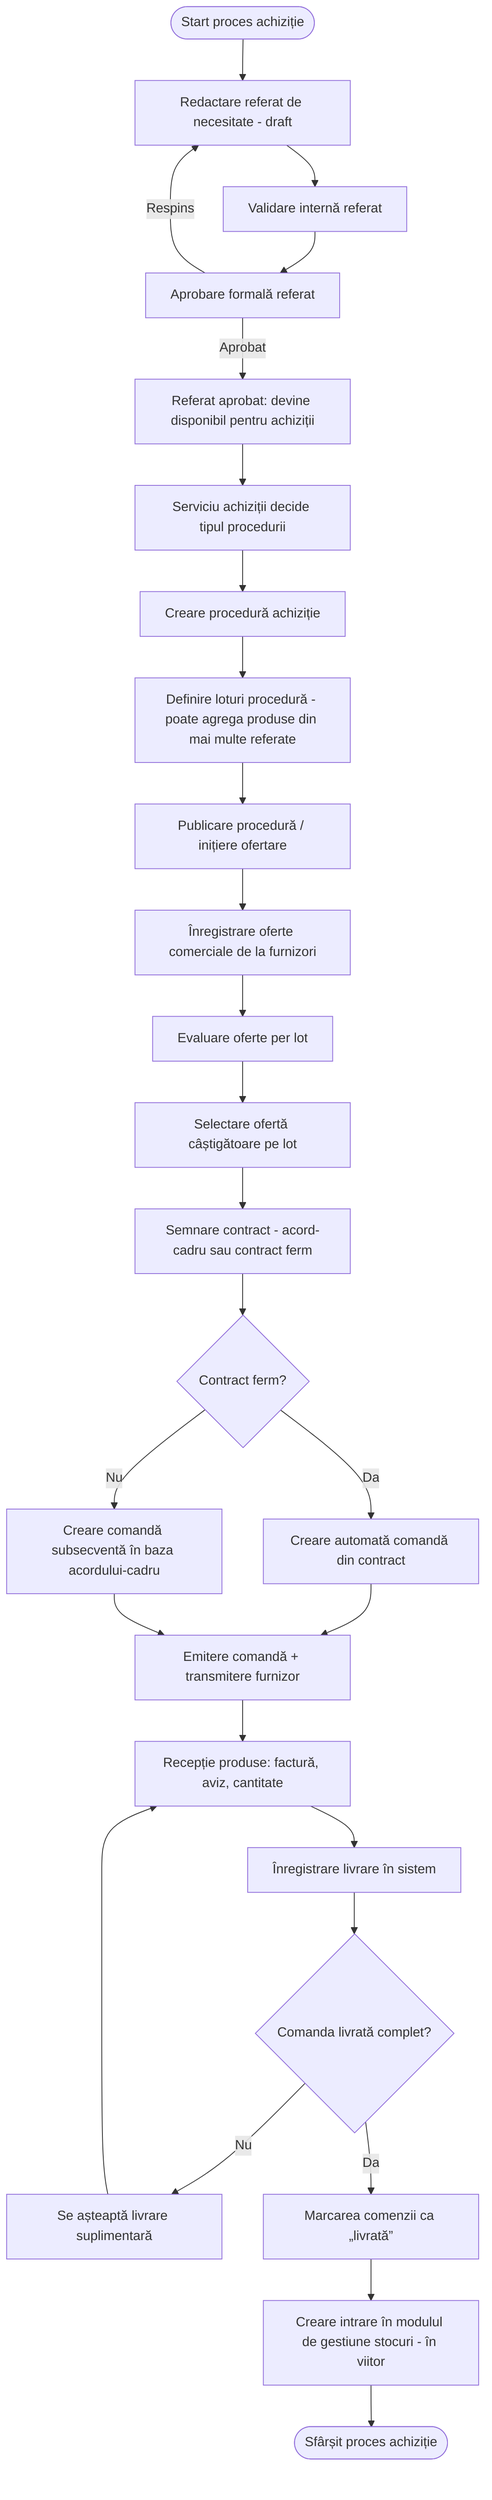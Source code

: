flowchart TD

%% ============ INIȚIERE REFERAT ============

start([Start proces achiziție])
start --> redactareReferat

redactareReferat[Redactare referat de necesitate - draft]
redactareReferat --> validareReferat
validareReferat[Validare internă referat]
validareReferat --> trimiteSpreAprobare

trimiteSpreAprobare[Aprobare formală referat]
trimiteSpreAprobare -->|Aprobat| atribuireReferatID
trimiteSpreAprobare -->|Respins| redactareReferat

atribuireReferatID[Referat aprobat: devine disponibil pentru achiziții]

%% ============ OFERTARE ============

atribuireReferatID --> alegereTipProcedura
alegereTipProcedura[Serviciu achiziții decide tipul procedurii]
alegereTipProcedura --> creareProcedura

creareProcedura[Creare procedură achiziție]
creareProcedura --> definireLoturiProcedura

definireLoturiProcedura[Definire loturi procedură - poate agrega produse din mai multe referate]
definireLoturiProcedura --> publicareProcedura

publicareProcedura[Publicare procedură / inițiere ofertare]
publicareProcedura --> receptionareOferte

receptionareOferte[Înregistrare oferte comerciale de la furnizori]
receptionareOferte --> evaluareOferte

evaluareOferte[Evaluare oferte per lot]
evaluareOferte --> selectieCastigator

selectieCastigator[Selectare ofertă câștigătoare pe lot]
selectieCastigator --> semnareContract

%% ============ CONTRACTARE ȘI COMENZI ============

semnareContract[Semnare contract - acord-cadru sau contract ferm]
semnareContract --> verificareTipContract

verificareTipContract{Contract ferm?}
verificareTipContract -- Da --> creareComandaAutomata
verificareTipContract -- Nu --> creareComandaSubsecventa

creareComandaAutomata[Creare automată comandă din contract]
creareComandaSubsecventa[Creare comandă subsecventă în baza acordului-cadru]

creareComandaAutomata --> emitereComanda
creareComandaSubsecventa --> emitereComanda

emitereComanda[Emitere comandă + transmitere furnizor]

%% ============ LIVRARE ============

emitereComanda --> receptionareLivrare

receptionareLivrare[Recepție produse: factură, aviz, cantitate]
receptionareLivrare --> inregistrareLivrare

inregistrareLivrare[Înregistrare livrare în sistem]
inregistrareLivrare --> verificareLivrareCompleta

verificareLivrareCompleta{Comanda livrată complet?}
verificareLivrareCompleta -- Nu --> asteptareEtapaUrmatoare
verificareLivrareCompleta -- Da --> finalizareComanda

asteptareEtapaUrmatoare[Se așteaptă livrare suplimentară]
asteptareEtapaUrmatoare --> receptionareLivrare

finalizareComanda[Marcarea comenzii ca „livrată”]
finalizareComanda --> creareIntrareStoc

%% ============ INTEGRARE CU STOCURI ============

creareIntrareStoc[Creare intrare în modulul de gestiune stocuri - în viitor]
creareIntrareStoc --> stop

stop([Sfârșit proces achiziție])